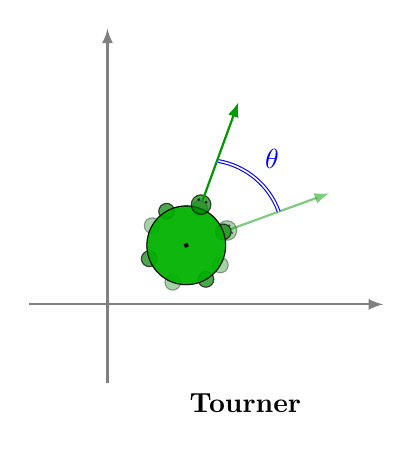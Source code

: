 ﻿\begin{tikzpicture}
\newcommand{\tortue}[1]
{
    % Legs
    \draw[fill=green!50!black,opacity=0.7*#1] (50:1) circle (0.2);
    \draw[fill=green!50!black,opacity=0.7*#1] (-50:1) circle (0.2);
    \draw[fill=green!50!black,opacity=0.7*#1] (-130:1) circle (0.2);
    \draw[fill=green!50!black,opacity=0.7*#1] (130:1) circle (0.2);
    % Body
    \draw[fill=green!70!black,opacity=0.9*#1] (0,0) circle (1);
    %Head
    \draw[fill=green!50!black,opacity=0.7*#1] (1.1,0) circle (0.25);
    \draw[fill=black,opacity=0.7*#1] (1.2,0.1) circle (0.02);
    \draw[fill=black,opacity=0.7*#1] (1.2,-0.1) circle (0.02);
}

  \draw[->,>=latex,thick, gray] (-1,0)--(3.5,0); %node[right,black] {$x$};
  \draw[->,>=latex,thick, gray] (0,-1)--(0,3.5); % node[above,black] {$y$};
  
\begin{scope}[scale=0.5,xshift=2cm,yshift=1.5cm,rotate=20]
  \tortue{0.5}
  \draw[fill=black,opacity=0.5] (0,0) circle (0.05);
   \draw[->,>=latex,thick, green!60!black, shorten >=2pt, shorten <=3pt,opacity=0.5] (1,0) -- ++(3,0);
\end{scope}

\begin{scope}[scale=0.5,xshift=2cm,yshift=1.5cm,rotate=70]
  \tortue{1.0}
  \draw[fill=black] (0,0) circle (0.05);

   \draw[->,>=latex,thick, green!60!black, shorten >=2pt, shorten <=3pt] (1,0) -- ++(3,0);
\end{scope}

\draw[double,blue] ($(1,0.75)+(20:1.25)$) arc (20:80:1) node[midway,above right]{$\theta$};

\node at (1.75,-1.25) {\bf Tourner};

\end{tikzpicture}
